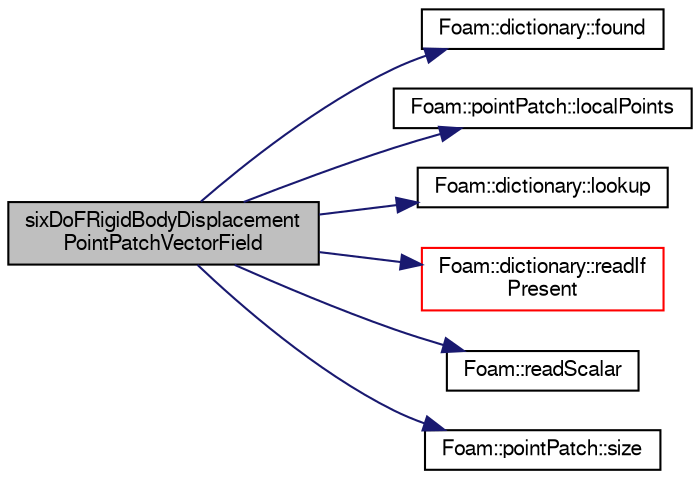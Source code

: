 digraph "sixDoFRigidBodyDisplacementPointPatchVectorField"
{
  bgcolor="transparent";
  edge [fontname="FreeSans",fontsize="10",labelfontname="FreeSans",labelfontsize="10"];
  node [fontname="FreeSans",fontsize="10",shape=record];
  rankdir="LR";
  Node1 [label="sixDoFRigidBodyDisplacement\lPointPatchVectorField",height=0.2,width=0.4,color="black", fillcolor="grey75", style="filled" fontcolor="black"];
  Node1 -> Node2 [color="midnightblue",fontsize="10",style="solid",fontname="FreeSans"];
  Node2 [label="Foam::dictionary::found",height=0.2,width=0.4,color="black",URL="$a00502.html#ae9d6521e0e8d3956f9b49ddeb44877b8",tooltip="Search dictionary for given keyword. "];
  Node1 -> Node3 [color="midnightblue",fontsize="10",style="solid",fontname="FreeSans"];
  Node3 [label="Foam::pointPatch::localPoints",height=0.2,width=0.4,color="black",URL="$a01836.html#a9e6a7aee94f7a61d9d191bc4d71b17bc",tooltip="Return mesh points. "];
  Node1 -> Node4 [color="midnightblue",fontsize="10",style="solid",fontname="FreeSans"];
  Node4 [label="Foam::dictionary::lookup",height=0.2,width=0.4,color="black",URL="$a00502.html#a8baab402d653d6e789f67c57e23a5b59",tooltip="Find and return an entry data stream. "];
  Node1 -> Node5 [color="midnightblue",fontsize="10",style="solid",fontname="FreeSans"];
  Node5 [label="Foam::dictionary::readIf\lPresent",height=0.2,width=0.4,color="red",URL="$a00502.html#ac3502a72e9d1a84f63c4919b78595cd4",tooltip="Find an entry if present, and assign to T. "];
  Node1 -> Node6 [color="midnightblue",fontsize="10",style="solid",fontname="FreeSans"];
  Node6 [label="Foam::readScalar",height=0.2,width=0.4,color="black",URL="$a10237.html#a828d57f6d9b9806c086a3f840a147115",tooltip="Read whole of buf as a scalar. Return true if succesful. "];
  Node1 -> Node7 [color="midnightblue",fontsize="10",style="solid",fontname="FreeSans"];
  Node7 [label="Foam::pointPatch::size",height=0.2,width=0.4,color="black",URL="$a01836.html#ab50b1cdd1f8dfe0339e7a91f64934c7a",tooltip="Return size. "];
}
